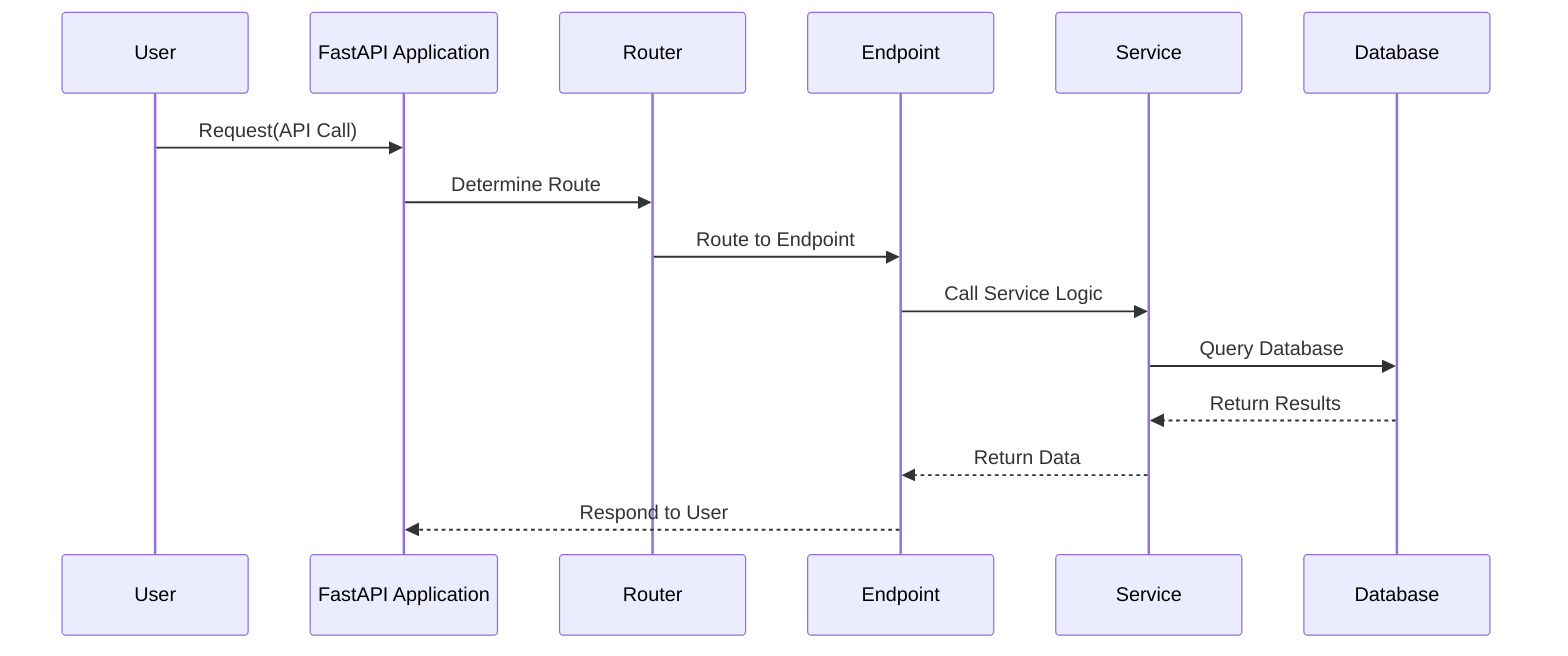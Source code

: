 sequenceDiagram
    participant User as User
    participant FastAPIApp as FastAPI Application
    participant Router as Router
    participant Endpoint as Endpoint
    participant Service as Service
    participant Database as Database
    User->>FastAPIApp: Request(API Call)
    FastAPIApp->>Router: Determine Route
    Router->>Endpoint: Route to Endpoint
    Endpoint->>Service: Call Service Logic
    Service->>Database: Query Database
    Database-->>Service: Return Results
    Service-->>Endpoint: Return Data
    Endpoint-->>FastAPIApp: Respond to User
